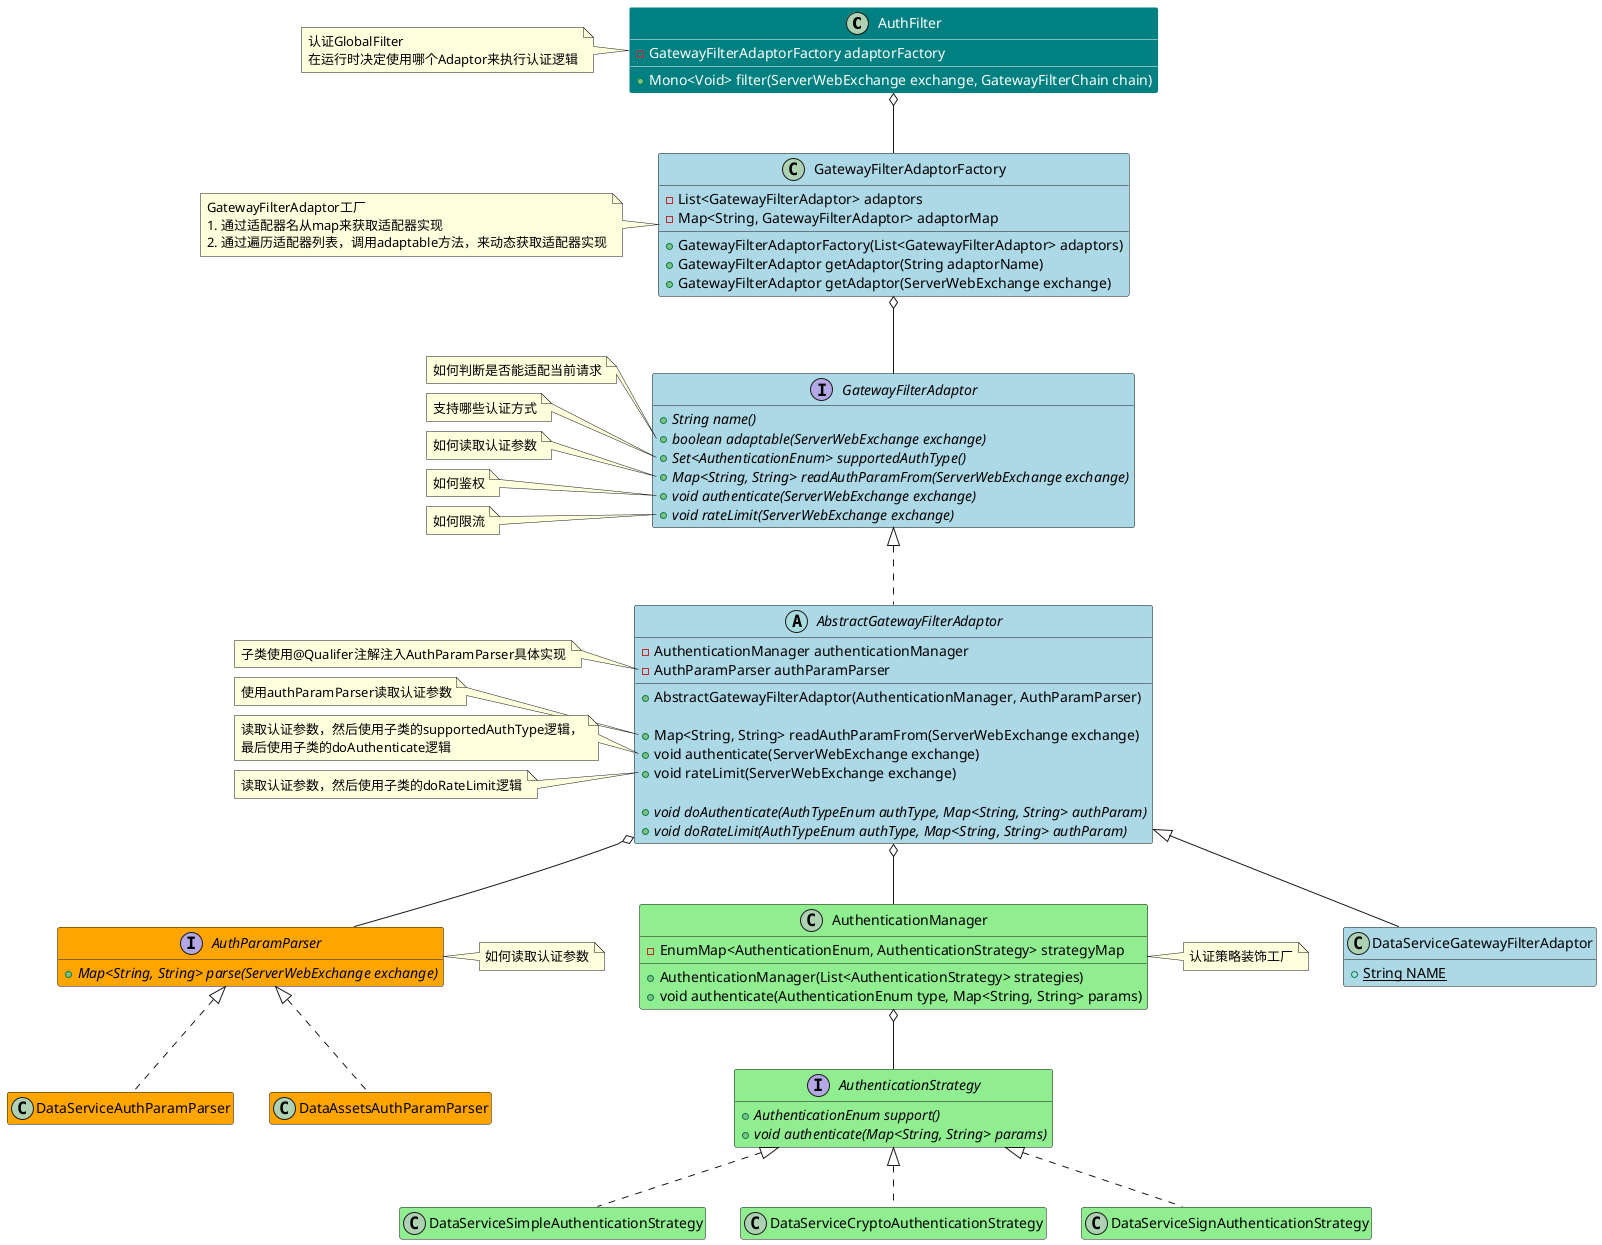 @startuml

skinparam classFontColor automatic
hide empty members

'Spring bean
class AuthFilter {
    - GatewayFilterAdaptorFactory adaptorFactory
    + Mono<Void> filter(ServerWebExchange exchange, GatewayFilterChain chain)
}

'Spring bean
class GatewayFilterAdaptorFactory {
    - List<GatewayFilterAdaptor> adaptors
    - Map<String, GatewayFilterAdaptor> adaptorMap
    '构造器注入所有GatewayFilterAdaptor，并转换为adaptorMap
    + GatewayFilterAdaptorFactory(List<GatewayFilterAdaptor> adaptors)
    + GatewayFilterAdaptor getAdaptor(String adaptorName)
    + GatewayFilterAdaptor getAdaptor(ServerWebExchange exchange)
}

interface GatewayFilterAdaptor {
    '适配器的名字，用于注入map时作为key
    + {abstract} String name()
    '是否适配当前请求
    + {abstract} boolean adaptable(ServerWebExchange exchange)
    '支持的认证方式
    + {abstract} Set<AuthenticationEnum> supportedAuthType()
    'AuthFilter读取认证参数
    + {abstract} Map<String, String> readAuthParamFrom(ServerWebExchange exchange)
    'AuthFilter执行认证和鉴权逻辑
    + {abstract} void authenticate(ServerWebExchange exchange)
    '在RateLimitFilter执行限流逻辑
    + {abstract} void rateLimit(ServerWebExchange exchange)
}

abstract class AbstractGatewayFilterAdaptor implements GatewayFilterAdaptor  {
    - AuthenticationManager authenticationManager
    - AuthParamParser authParamParser

    + AbstractGatewayFilterAdaptor(AuthenticationManager, AuthParamParser)

    '使用authParamParser读取认证参数
    + Map<String, String> readAuthParamFrom(ServerWebExchange exchange)
    '从exchange attr中读取认证参数，然后使用子类的supportedAuthType逻辑，最后使用子类的doAuthenticate逻辑
    + void authenticate(ServerWebExchange exchange)
    '从exchange attr中读取认证参数，然后调用子类的doRateLimit
    + void rateLimit(ServerWebExchange exchange)

    + {abstract} void doAuthenticate(AuthTypeEnum authType, Map<String, String> authParam)
    + {abstract} void doRateLimit(AuthTypeEnum authType, Map<String, String> authParam)
}

'Spring bean
class DataServiceGatewayFilterAdaptor extends AbstractGatewayFilterAdaptor {
    + {static} String NAME
}

'Spring bean
class AuthenticationManager {
    - EnumMap<AuthenticationEnum, AuthenticationStrategy> strategyMap
    '构造器注入所有AuthenticationStrategy，并转换为strategyMap
    + AuthenticationManager(List<AuthenticationStrategy> strategies)
    + void authenticate(AuthenticationEnum type, Map<String, String> params)
}

interface AuthenticationStrategy {
    + {abstract} AuthenticationEnum support()
    + {abstract} void authenticate(Map<String, String> params)
}

'Spring bean
class DataServiceSimpleAuthenticationStrategy implements AuthenticationStrategy {
}

'Spring bean
class DataServiceCryptoAuthenticationStrategy implements AuthenticationStrategy {
}

'Spring bean
class DataServiceSignAuthenticationStrategy implements AuthenticationStrategy {
}

interface AuthParamParser {
    + {abstract} Map<String, String> parse(ServerWebExchange exchange)
}

'Spring bean
class DataServiceAuthParamParser implements AuthParamParser {
}

'Spring bean
class DataAssetsAuthParamParser implements AuthParamParser {
}

AuthFilter o-- GatewayFilterAdaptorFactory
GatewayFilterAdaptorFactory o-- GatewayFilterAdaptor
AuthenticationManager o-- AuthenticationStrategy
AbstractGatewayFilterAdaptor o-- AuthenticationManager
AbstractGatewayFilterAdaptor o-- AuthParamParser


'GlobalFilter相关类
class AuthFilter #teal;line:white;text:white
'适配器相关类，设置浅蓝色
class GatewayFilterAdaptorFactory #lightblue;text:black
interface GatewayFilterAdaptor #lightblue;text:black
abstract class AbstractGatewayFilterAdaptor #lightblue;text:black
class DataServiceGatewayFilterAdaptor #lightblue;text:black
'认证相关类，设置浅绿色
class AuthenticationManager #lightgreen;text:black
interface AuthenticationStrategy #lightgreen;text:black
class DataServiceSimpleAuthenticationStrategy #lightgreen;text:black
class DataServiceCryptoAuthenticationStrategy #lightgreen;text:black
class DataServiceSignAuthenticationStrategy #lightgreen;text:black
'认证参数解析，设置橙色
interface AuthParamParser #orange;text:black
class DataServiceAuthParamParser #orange;text:black
class DataAssetsAuthParamParser #orange;text:black


note left of AuthFilter
 认证GlobalFilter
 在运行时决定使用哪个Adaptor来执行认证逻辑
end note

note left of GatewayFilterAdaptorFactory
 GatewayFilterAdaptor工厂
 1. 通过适配器名从map来获取适配器实现
 2. 通过遍历适配器列表，调用adaptable方法，来动态获取适配器实现
end note

note left of GatewayFilterAdaptor::adaptable
 如何判断是否能适配当前请求
end note

note left of GatewayFilterAdaptor::supportedAuthType
 支持哪些认证方式
end note

note left of GatewayFilterAdaptor::readAuthParamFrom
 如何读取认证参数
end note

note left of GatewayFilterAdaptor::authenticate
 如何鉴权
end note

note left of GatewayFilterAdaptor::rateLimit
 如何限流
end note

note left of AbstractGatewayFilterAdaptor::authParamParser
 子类使用@Qualifer注解注入AuthParamParser具体实现
end note

note left of AbstractGatewayFilterAdaptor::readAuthParamFrom
 使用authParamParser读取认证参数
end note

note left of AbstractGatewayFilterAdaptor::authenticate
 读取认证参数，然后使用子类的supportedAuthType逻辑，
 最后使用子类的doAuthenticate逻辑
end note

note left of AbstractGatewayFilterAdaptor::rateLimit
 读取认证参数，然后使用子类的doRateLimit逻辑
end note

note right of AuthParamParser
 如何读取认证参数
end note

note right of AuthenticationManager
 认证策略装饰工厂
end note
@enduml